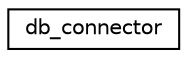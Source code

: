 digraph "Graphical Class Hierarchy"
{
  edge [fontname="Helvetica",fontsize="10",labelfontname="Helvetica",labelfontsize="10"];
  node [fontname="Helvetica",fontsize="10",shape=record];
  rankdir="LR";
  Node0 [label="db_connector",height=0.2,width=0.4,color="black", fillcolor="white", style="filled",URL="$classdb__connector.html"];
}
